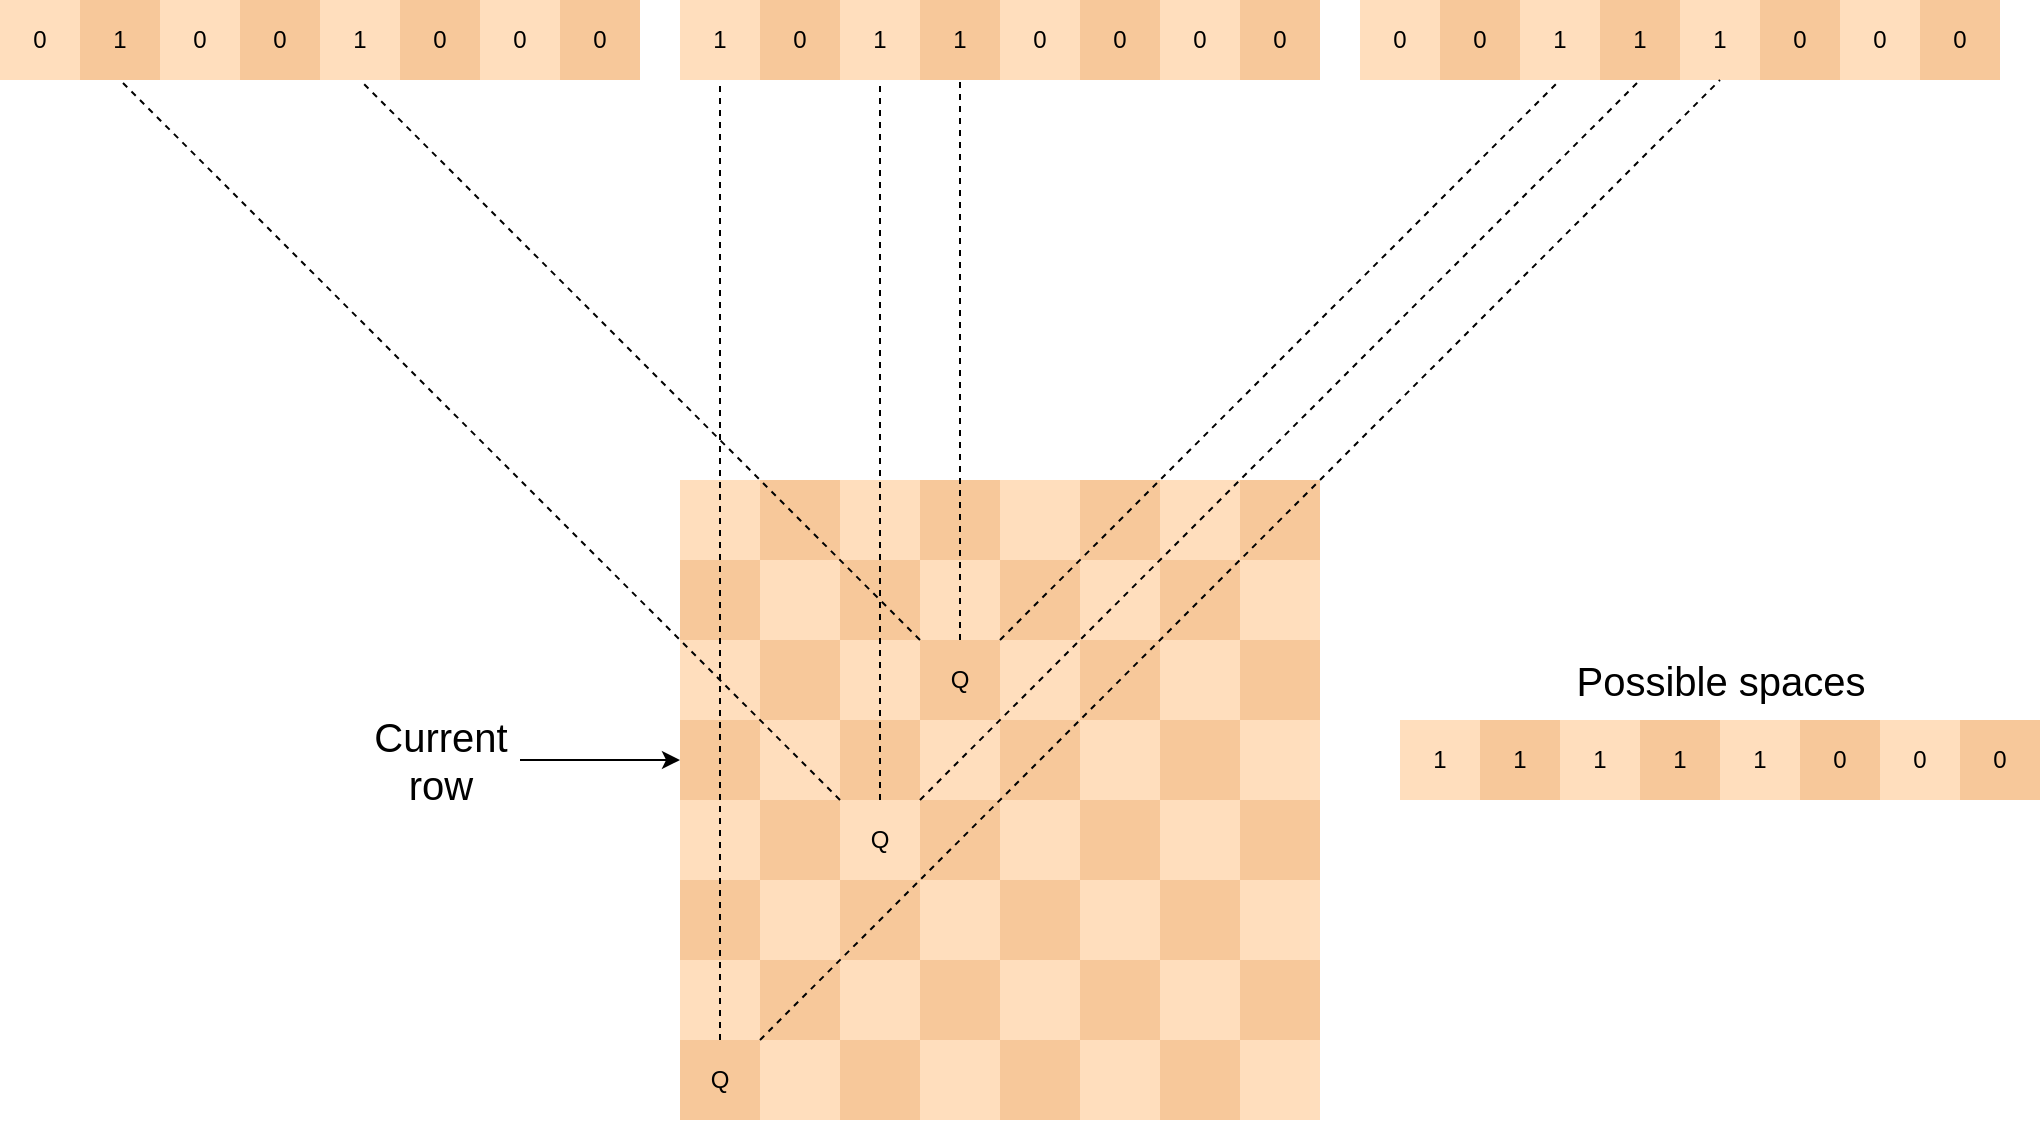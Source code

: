 <mxfile version="16.2.7" type="device"><diagram id="jOy9TuLMxsXDAs_lo-ei" name="Page-1"><mxGraphModel dx="1915" dy="743" grid="1" gridSize="10" guides="1" tooltips="1" connect="1" arrows="1" fold="1" page="1" pageScale="1" pageWidth="827" pageHeight="1169" math="0" shadow="0"><root><mxCell id="0"/><mxCell id="1" parent="0"/><mxCell id="B32gMjJL299NezM_RILg-1" value="" style="rounded=0;whiteSpace=wrap;html=1;fillColor=#FFDEBD;strokeColor=none;" vertex="1" parent="1"><mxGeometry x="200" y="240" width="40" height="40" as="geometry"/></mxCell><mxCell id="B32gMjJL299NezM_RILg-2" value="" style="rounded=0;whiteSpace=wrap;html=1;fillColor=#F7C89A;strokeColor=none;" vertex="1" parent="1"><mxGeometry x="240" y="240" width="40" height="40" as="geometry"/></mxCell><mxCell id="B32gMjJL299NezM_RILg-3" value="" style="rounded=0;whiteSpace=wrap;html=1;fillColor=#F7C89A;strokeColor=none;" vertex="1" parent="1"><mxGeometry x="200" y="280" width="40" height="40" as="geometry"/></mxCell><mxCell id="B32gMjJL299NezM_RILg-4" value="" style="rounded=0;whiteSpace=wrap;html=1;fillColor=#FFDEBD;strokeColor=none;" vertex="1" parent="1"><mxGeometry x="240" y="280" width="40" height="40" as="geometry"/></mxCell><mxCell id="B32gMjJL299NezM_RILg-9" value="" style="rounded=0;whiteSpace=wrap;html=1;fillColor=#FFDEBD;strokeColor=none;" vertex="1" parent="1"><mxGeometry x="280" y="240" width="40" height="40" as="geometry"/></mxCell><mxCell id="B32gMjJL299NezM_RILg-10" value="" style="rounded=0;whiteSpace=wrap;html=1;fillColor=#F7C89A;strokeColor=none;" vertex="1" parent="1"><mxGeometry x="320" y="240" width="40" height="40" as="geometry"/></mxCell><mxCell id="B32gMjJL299NezM_RILg-11" value="" style="rounded=0;whiteSpace=wrap;html=1;fillColor=#F7C89A;strokeColor=none;" vertex="1" parent="1"><mxGeometry x="280" y="280" width="40" height="40" as="geometry"/></mxCell><mxCell id="B32gMjJL299NezM_RILg-12" value="" style="rounded=0;whiteSpace=wrap;html=1;fillColor=#FFDEBD;strokeColor=none;" vertex="1" parent="1"><mxGeometry x="320" y="280" width="40" height="40" as="geometry"/></mxCell><mxCell id="B32gMjJL299NezM_RILg-13" value="" style="rounded=0;whiteSpace=wrap;html=1;fillColor=#FFDEBD;strokeColor=none;" vertex="1" parent="1"><mxGeometry x="200" y="320" width="40" height="40" as="geometry"/></mxCell><mxCell id="B32gMjJL299NezM_RILg-14" value="" style="rounded=0;whiteSpace=wrap;html=1;fillColor=#F7C89A;strokeColor=none;" vertex="1" parent="1"><mxGeometry x="240" y="320" width="40" height="40" as="geometry"/></mxCell><mxCell id="B32gMjJL299NezM_RILg-15" value="" style="rounded=0;whiteSpace=wrap;html=1;fillColor=#F7C89A;strokeColor=none;" vertex="1" parent="1"><mxGeometry x="200" y="360" width="40" height="40" as="geometry"/></mxCell><mxCell id="B32gMjJL299NezM_RILg-16" value="" style="rounded=0;whiteSpace=wrap;html=1;fillColor=#FFDEBD;strokeColor=none;" vertex="1" parent="1"><mxGeometry x="240" y="360" width="40" height="40" as="geometry"/></mxCell><mxCell id="B32gMjJL299NezM_RILg-17" value="" style="rounded=0;whiteSpace=wrap;html=1;fillColor=#FFDEBD;strokeColor=none;" vertex="1" parent="1"><mxGeometry x="280" y="320" width="40" height="40" as="geometry"/></mxCell><mxCell id="B32gMjJL299NezM_RILg-18" value="Q" style="rounded=0;whiteSpace=wrap;html=1;fillColor=#F7C89A;strokeColor=none;" vertex="1" parent="1"><mxGeometry x="320" y="320" width="40" height="40" as="geometry"/></mxCell><mxCell id="B32gMjJL299NezM_RILg-19" value="" style="rounded=0;whiteSpace=wrap;html=1;fillColor=#F7C89A;strokeColor=none;" vertex="1" parent="1"><mxGeometry x="280" y="360" width="40" height="40" as="geometry"/></mxCell><mxCell id="B32gMjJL299NezM_RILg-20" value="" style="rounded=0;whiteSpace=wrap;html=1;fillColor=#FFDEBD;strokeColor=none;" vertex="1" parent="1"><mxGeometry x="320" y="360" width="40" height="40" as="geometry"/></mxCell><mxCell id="B32gMjJL299NezM_RILg-69" value="" style="rounded=0;whiteSpace=wrap;html=1;fillColor=#FFDEBD;strokeColor=none;" vertex="1" parent="1"><mxGeometry x="360" y="240" width="40" height="40" as="geometry"/></mxCell><mxCell id="B32gMjJL299NezM_RILg-70" value="" style="rounded=0;whiteSpace=wrap;html=1;fillColor=#F7C89A;strokeColor=none;" vertex="1" parent="1"><mxGeometry x="400" y="240" width="40" height="40" as="geometry"/></mxCell><mxCell id="B32gMjJL299NezM_RILg-71" value="" style="rounded=0;whiteSpace=wrap;html=1;fillColor=#F7C89A;strokeColor=none;" vertex="1" parent="1"><mxGeometry x="360" y="280" width="40" height="40" as="geometry"/></mxCell><mxCell id="B32gMjJL299NezM_RILg-72" value="" style="rounded=0;whiteSpace=wrap;html=1;fillColor=#FFDEBD;strokeColor=none;" vertex="1" parent="1"><mxGeometry x="400" y="280" width="40" height="40" as="geometry"/></mxCell><mxCell id="B32gMjJL299NezM_RILg-73" value="" style="rounded=0;whiteSpace=wrap;html=1;fillColor=#FFDEBD;strokeColor=none;" vertex="1" parent="1"><mxGeometry x="440" y="240" width="40" height="40" as="geometry"/></mxCell><mxCell id="B32gMjJL299NezM_RILg-74" value="" style="rounded=0;whiteSpace=wrap;html=1;fillColor=#F7C89A;strokeColor=none;" vertex="1" parent="1"><mxGeometry x="480" y="240" width="40" height="40" as="geometry"/></mxCell><mxCell id="B32gMjJL299NezM_RILg-75" value="" style="rounded=0;whiteSpace=wrap;html=1;fillColor=#F7C89A;strokeColor=none;" vertex="1" parent="1"><mxGeometry x="440" y="280" width="40" height="40" as="geometry"/></mxCell><mxCell id="B32gMjJL299NezM_RILg-76" value="" style="rounded=0;whiteSpace=wrap;html=1;fillColor=#FFDEBD;strokeColor=none;" vertex="1" parent="1"><mxGeometry x="480" y="280" width="40" height="40" as="geometry"/></mxCell><mxCell id="B32gMjJL299NezM_RILg-77" value="" style="rounded=0;whiteSpace=wrap;html=1;fillColor=#FFDEBD;strokeColor=none;" vertex="1" parent="1"><mxGeometry x="360" y="320" width="40" height="40" as="geometry"/></mxCell><mxCell id="B32gMjJL299NezM_RILg-78" value="" style="rounded=0;whiteSpace=wrap;html=1;fillColor=#F7C89A;strokeColor=none;" vertex="1" parent="1"><mxGeometry x="400" y="320" width="40" height="40" as="geometry"/></mxCell><mxCell id="B32gMjJL299NezM_RILg-79" value="" style="rounded=0;whiteSpace=wrap;html=1;fillColor=#F7C89A;strokeColor=none;" vertex="1" parent="1"><mxGeometry x="360" y="360" width="40" height="40" as="geometry"/></mxCell><mxCell id="B32gMjJL299NezM_RILg-80" value="" style="rounded=0;whiteSpace=wrap;html=1;fillColor=#FFDEBD;strokeColor=none;" vertex="1" parent="1"><mxGeometry x="400" y="360" width="40" height="40" as="geometry"/></mxCell><mxCell id="B32gMjJL299NezM_RILg-81" value="" style="rounded=0;whiteSpace=wrap;html=1;fillColor=#FFDEBD;strokeColor=none;" vertex="1" parent="1"><mxGeometry x="440" y="320" width="40" height="40" as="geometry"/></mxCell><mxCell id="B32gMjJL299NezM_RILg-82" value="" style="rounded=0;whiteSpace=wrap;html=1;fillColor=#F7C89A;strokeColor=none;" vertex="1" parent="1"><mxGeometry x="480" y="320" width="40" height="40" as="geometry"/></mxCell><mxCell id="B32gMjJL299NezM_RILg-83" value="" style="rounded=0;whiteSpace=wrap;html=1;fillColor=#F7C89A;strokeColor=none;" vertex="1" parent="1"><mxGeometry x="440" y="360" width="40" height="40" as="geometry"/></mxCell><mxCell id="B32gMjJL299NezM_RILg-84" value="" style="rounded=0;whiteSpace=wrap;html=1;fillColor=#FFDEBD;strokeColor=none;" vertex="1" parent="1"><mxGeometry x="480" y="360" width="40" height="40" as="geometry"/></mxCell><mxCell id="B32gMjJL299NezM_RILg-85" value="" style="rounded=0;whiteSpace=wrap;html=1;fillColor=#FFDEBD;strokeColor=none;" vertex="1" parent="1"><mxGeometry x="200" y="400" width="40" height="40" as="geometry"/></mxCell><mxCell id="B32gMjJL299NezM_RILg-86" value="" style="rounded=0;whiteSpace=wrap;html=1;fillColor=#F7C89A;strokeColor=none;" vertex="1" parent="1"><mxGeometry x="240" y="400" width="40" height="40" as="geometry"/></mxCell><mxCell id="B32gMjJL299NezM_RILg-87" value="" style="rounded=0;whiteSpace=wrap;html=1;fillColor=#F7C89A;strokeColor=none;" vertex="1" parent="1"><mxGeometry x="200" y="440" width="40" height="40" as="geometry"/></mxCell><mxCell id="B32gMjJL299NezM_RILg-88" value="" style="rounded=0;whiteSpace=wrap;html=1;fillColor=#FFDEBD;strokeColor=none;" vertex="1" parent="1"><mxGeometry x="240" y="440" width="40" height="40" as="geometry"/></mxCell><mxCell id="B32gMjJL299NezM_RILg-89" value="Q" style="rounded=0;whiteSpace=wrap;html=1;fillColor=#FFDEBD;strokeColor=none;" vertex="1" parent="1"><mxGeometry x="280" y="400" width="40" height="40" as="geometry"/></mxCell><mxCell id="B32gMjJL299NezM_RILg-90" value="" style="rounded=0;whiteSpace=wrap;html=1;fillColor=#F7C89A;strokeColor=none;" vertex="1" parent="1"><mxGeometry x="320" y="400" width="40" height="40" as="geometry"/></mxCell><mxCell id="B32gMjJL299NezM_RILg-91" value="" style="rounded=0;whiteSpace=wrap;html=1;fillColor=#F7C89A;strokeColor=none;" vertex="1" parent="1"><mxGeometry x="280" y="440" width="40" height="40" as="geometry"/></mxCell><mxCell id="B32gMjJL299NezM_RILg-92" value="" style="rounded=0;whiteSpace=wrap;html=1;fillColor=#FFDEBD;strokeColor=none;" vertex="1" parent="1"><mxGeometry x="320" y="440" width="40" height="40" as="geometry"/></mxCell><mxCell id="B32gMjJL299NezM_RILg-93" value="" style="rounded=0;whiteSpace=wrap;html=1;fillColor=#FFDEBD;strokeColor=none;" vertex="1" parent="1"><mxGeometry x="200" y="480" width="40" height="40" as="geometry"/></mxCell><mxCell id="B32gMjJL299NezM_RILg-94" value="" style="rounded=0;whiteSpace=wrap;html=1;fillColor=#F7C89A;strokeColor=none;" vertex="1" parent="1"><mxGeometry x="240" y="480" width="40" height="40" as="geometry"/></mxCell><mxCell id="B32gMjJL299NezM_RILg-95" value="Q" style="rounded=0;whiteSpace=wrap;html=1;fillColor=#F7C89A;strokeColor=none;" vertex="1" parent="1"><mxGeometry x="200" y="520" width="40" height="40" as="geometry"/></mxCell><mxCell id="B32gMjJL299NezM_RILg-96" value="" style="rounded=0;whiteSpace=wrap;html=1;fillColor=#FFDEBD;strokeColor=none;" vertex="1" parent="1"><mxGeometry x="240" y="520" width="40" height="40" as="geometry"/></mxCell><mxCell id="B32gMjJL299NezM_RILg-97" value="" style="rounded=0;whiteSpace=wrap;html=1;fillColor=#FFDEBD;strokeColor=none;" vertex="1" parent="1"><mxGeometry x="280" y="480" width="40" height="40" as="geometry"/></mxCell><mxCell id="B32gMjJL299NezM_RILg-98" value="" style="rounded=0;whiteSpace=wrap;html=1;fillColor=#F7C89A;strokeColor=none;" vertex="1" parent="1"><mxGeometry x="320" y="480" width="40" height="40" as="geometry"/></mxCell><mxCell id="B32gMjJL299NezM_RILg-99" value="" style="rounded=0;whiteSpace=wrap;html=1;fillColor=#F7C89A;strokeColor=none;" vertex="1" parent="1"><mxGeometry x="280" y="520" width="40" height="40" as="geometry"/></mxCell><mxCell id="B32gMjJL299NezM_RILg-100" value="" style="rounded=0;whiteSpace=wrap;html=1;fillColor=#FFDEBD;strokeColor=none;" vertex="1" parent="1"><mxGeometry x="320" y="520" width="40" height="40" as="geometry"/></mxCell><mxCell id="B32gMjJL299NezM_RILg-101" value="" style="rounded=0;whiteSpace=wrap;html=1;fillColor=#FFDEBD;strokeColor=none;" vertex="1" parent="1"><mxGeometry x="360" y="400" width="40" height="40" as="geometry"/></mxCell><mxCell id="B32gMjJL299NezM_RILg-102" value="" style="rounded=0;whiteSpace=wrap;html=1;fillColor=#F7C89A;strokeColor=none;" vertex="1" parent="1"><mxGeometry x="400" y="400" width="40" height="40" as="geometry"/></mxCell><mxCell id="B32gMjJL299NezM_RILg-103" value="" style="rounded=0;whiteSpace=wrap;html=1;fillColor=#F7C89A;strokeColor=none;" vertex="1" parent="1"><mxGeometry x="360" y="440" width="40" height="40" as="geometry"/></mxCell><mxCell id="B32gMjJL299NezM_RILg-104" value="" style="rounded=0;whiteSpace=wrap;html=1;fillColor=#FFDEBD;strokeColor=none;" vertex="1" parent="1"><mxGeometry x="400" y="440" width="40" height="40" as="geometry"/></mxCell><mxCell id="B32gMjJL299NezM_RILg-105" value="" style="rounded=0;whiteSpace=wrap;html=1;fillColor=#FFDEBD;strokeColor=none;" vertex="1" parent="1"><mxGeometry x="440" y="400" width="40" height="40" as="geometry"/></mxCell><mxCell id="B32gMjJL299NezM_RILg-106" value="" style="rounded=0;whiteSpace=wrap;html=1;fillColor=#F7C89A;strokeColor=none;" vertex="1" parent="1"><mxGeometry x="480" y="400" width="40" height="40" as="geometry"/></mxCell><mxCell id="B32gMjJL299NezM_RILg-107" value="" style="rounded=0;whiteSpace=wrap;html=1;fillColor=#F7C89A;strokeColor=none;" vertex="1" parent="1"><mxGeometry x="440" y="440" width="40" height="40" as="geometry"/></mxCell><mxCell id="B32gMjJL299NezM_RILg-108" value="" style="rounded=0;whiteSpace=wrap;html=1;fillColor=#FFDEBD;strokeColor=none;" vertex="1" parent="1"><mxGeometry x="480" y="440" width="40" height="40" as="geometry"/></mxCell><mxCell id="B32gMjJL299NezM_RILg-109" value="" style="rounded=0;whiteSpace=wrap;html=1;fillColor=#FFDEBD;strokeColor=none;" vertex="1" parent="1"><mxGeometry x="360" y="480" width="40" height="40" as="geometry"/></mxCell><mxCell id="B32gMjJL299NezM_RILg-110" value="" style="rounded=0;whiteSpace=wrap;html=1;fillColor=#F7C89A;strokeColor=none;" vertex="1" parent="1"><mxGeometry x="400" y="480" width="40" height="40" as="geometry"/></mxCell><mxCell id="B32gMjJL299NezM_RILg-111" value="" style="rounded=0;whiteSpace=wrap;html=1;fillColor=#F7C89A;strokeColor=none;" vertex="1" parent="1"><mxGeometry x="360" y="520" width="40" height="40" as="geometry"/></mxCell><mxCell id="B32gMjJL299NezM_RILg-112" value="" style="rounded=0;whiteSpace=wrap;html=1;fillColor=#FFDEBD;strokeColor=none;" vertex="1" parent="1"><mxGeometry x="400" y="520" width="40" height="40" as="geometry"/></mxCell><mxCell id="B32gMjJL299NezM_RILg-113" value="" style="rounded=0;whiteSpace=wrap;html=1;fillColor=#FFDEBD;strokeColor=none;" vertex="1" parent="1"><mxGeometry x="440" y="480" width="40" height="40" as="geometry"/></mxCell><mxCell id="B32gMjJL299NezM_RILg-114" value="" style="rounded=0;whiteSpace=wrap;html=1;fillColor=#F7C89A;strokeColor=none;" vertex="1" parent="1"><mxGeometry x="480" y="480" width="40" height="40" as="geometry"/></mxCell><mxCell id="B32gMjJL299NezM_RILg-115" value="" style="rounded=0;whiteSpace=wrap;html=1;fillColor=#F7C89A;strokeColor=none;" vertex="1" parent="1"><mxGeometry x="440" y="520" width="40" height="40" as="geometry"/></mxCell><mxCell id="B32gMjJL299NezM_RILg-116" value="" style="rounded=0;whiteSpace=wrap;html=1;fillColor=#FFDEBD;strokeColor=none;" vertex="1" parent="1"><mxGeometry x="480" y="520" width="40" height="40" as="geometry"/></mxCell><mxCell id="B32gMjJL299NezM_RILg-119" value="1" style="rounded=0;whiteSpace=wrap;html=1;fillColor=#FFDEBD;strokeColor=none;" vertex="1" parent="1"><mxGeometry x="200" width="40" height="40" as="geometry"/></mxCell><mxCell id="B32gMjJL299NezM_RILg-120" value="0" style="rounded=0;whiteSpace=wrap;html=1;fillColor=#F7C89A;strokeColor=none;" vertex="1" parent="1"><mxGeometry x="240" width="40" height="40" as="geometry"/></mxCell><mxCell id="B32gMjJL299NezM_RILg-121" value="1" style="rounded=0;whiteSpace=wrap;html=1;fillColor=#FFDEBD;strokeColor=none;" vertex="1" parent="1"><mxGeometry x="280" width="40" height="40" as="geometry"/></mxCell><mxCell id="B32gMjJL299NezM_RILg-122" value="1" style="rounded=0;whiteSpace=wrap;html=1;fillColor=#F7C89A;strokeColor=none;" vertex="1" parent="1"><mxGeometry x="320" width="40" height="40" as="geometry"/></mxCell><mxCell id="B32gMjJL299NezM_RILg-123" value="0" style="rounded=0;whiteSpace=wrap;html=1;fillColor=#FFDEBD;strokeColor=none;" vertex="1" parent="1"><mxGeometry x="360" width="40" height="40" as="geometry"/></mxCell><mxCell id="B32gMjJL299NezM_RILg-124" value="0" style="rounded=0;whiteSpace=wrap;html=1;fillColor=#F7C89A;strokeColor=none;" vertex="1" parent="1"><mxGeometry x="400" width="40" height="40" as="geometry"/></mxCell><mxCell id="B32gMjJL299NezM_RILg-125" value="0" style="rounded=0;whiteSpace=wrap;html=1;fillColor=#FFDEBD;strokeColor=none;" vertex="1" parent="1"><mxGeometry x="440" width="40" height="40" as="geometry"/></mxCell><mxCell id="B32gMjJL299NezM_RILg-126" value="0" style="rounded=0;whiteSpace=wrap;html=1;fillColor=#F7C89A;strokeColor=none;" vertex="1" parent="1"><mxGeometry x="480" width="40" height="40" as="geometry"/></mxCell><mxCell id="B32gMjJL299NezM_RILg-127" value="0" style="rounded=0;whiteSpace=wrap;html=1;fillColor=#FFDEBD;strokeColor=none;" vertex="1" parent="1"><mxGeometry x="540" width="40" height="40" as="geometry"/></mxCell><mxCell id="B32gMjJL299NezM_RILg-128" value="0" style="rounded=0;whiteSpace=wrap;html=1;fillColor=#F7C89A;strokeColor=none;" vertex="1" parent="1"><mxGeometry x="580" width="40" height="40" as="geometry"/></mxCell><mxCell id="B32gMjJL299NezM_RILg-129" value="1" style="rounded=0;whiteSpace=wrap;html=1;fillColor=#FFDEBD;strokeColor=none;" vertex="1" parent="1"><mxGeometry x="620" width="40" height="40" as="geometry"/></mxCell><mxCell id="B32gMjJL299NezM_RILg-130" value="1" style="rounded=0;whiteSpace=wrap;html=1;fillColor=#F7C89A;strokeColor=none;" vertex="1" parent="1"><mxGeometry x="660" width="40" height="40" as="geometry"/></mxCell><mxCell id="B32gMjJL299NezM_RILg-131" value="1" style="rounded=0;whiteSpace=wrap;html=1;fillColor=#FFDEBD;strokeColor=none;" vertex="1" parent="1"><mxGeometry x="700" width="40" height="40" as="geometry"/></mxCell><mxCell id="B32gMjJL299NezM_RILg-132" value="0" style="rounded=0;whiteSpace=wrap;html=1;fillColor=#F7C89A;strokeColor=none;" vertex="1" parent="1"><mxGeometry x="740" width="40" height="40" as="geometry"/></mxCell><mxCell id="B32gMjJL299NezM_RILg-133" value="0" style="rounded=0;whiteSpace=wrap;html=1;fillColor=#FFDEBD;strokeColor=none;" vertex="1" parent="1"><mxGeometry x="780" width="40" height="40" as="geometry"/></mxCell><mxCell id="B32gMjJL299NezM_RILg-134" value="0" style="rounded=0;whiteSpace=wrap;html=1;fillColor=#F7C89A;strokeColor=none;" vertex="1" parent="1"><mxGeometry x="820" width="40" height="40" as="geometry"/></mxCell><mxCell id="B32gMjJL299NezM_RILg-135" value="0" style="rounded=0;whiteSpace=wrap;html=1;fillColor=#FFDEBD;strokeColor=none;" vertex="1" parent="1"><mxGeometry x="-140" width="40" height="40" as="geometry"/></mxCell><mxCell id="B32gMjJL299NezM_RILg-136" value="1" style="rounded=0;whiteSpace=wrap;html=1;fillColor=#F7C89A;strokeColor=none;" vertex="1" parent="1"><mxGeometry x="-100" width="40" height="40" as="geometry"/></mxCell><mxCell id="B32gMjJL299NezM_RILg-137" value="0" style="rounded=0;whiteSpace=wrap;html=1;fillColor=#FFDEBD;strokeColor=none;" vertex="1" parent="1"><mxGeometry x="-60" width="40" height="40" as="geometry"/></mxCell><mxCell id="B32gMjJL299NezM_RILg-138" value="0" style="rounded=0;whiteSpace=wrap;html=1;fillColor=#F7C89A;strokeColor=none;" vertex="1" parent="1"><mxGeometry x="-20" width="40" height="40" as="geometry"/></mxCell><mxCell id="B32gMjJL299NezM_RILg-139" value="1" style="rounded=0;whiteSpace=wrap;html=1;fillColor=#FFDEBD;strokeColor=none;" vertex="1" parent="1"><mxGeometry x="20" width="40" height="40" as="geometry"/></mxCell><mxCell id="B32gMjJL299NezM_RILg-140" value="0" style="rounded=0;whiteSpace=wrap;html=1;fillColor=#F7C89A;strokeColor=none;" vertex="1" parent="1"><mxGeometry x="60" width="40" height="40" as="geometry"/></mxCell><mxCell id="B32gMjJL299NezM_RILg-141" value="0" style="rounded=0;whiteSpace=wrap;html=1;fillColor=#FFDEBD;strokeColor=none;" vertex="1" parent="1"><mxGeometry x="100" width="40" height="40" as="geometry"/></mxCell><mxCell id="B32gMjJL299NezM_RILg-142" value="0" style="rounded=0;whiteSpace=wrap;html=1;fillColor=#F7C89A;strokeColor=none;" vertex="1" parent="1"><mxGeometry x="140" width="40" height="40" as="geometry"/></mxCell><mxCell id="B32gMjJL299NezM_RILg-147" value="" style="endArrow=none;dashed=1;html=1;rounded=0;entryX=0.5;entryY=1;entryDx=0;entryDy=0;exitX=0.5;exitY=0;exitDx=0;exitDy=0;" edge="1" parent="1" source="B32gMjJL299NezM_RILg-95" target="B32gMjJL299NezM_RILg-119"><mxGeometry width="50" height="50" relative="1" as="geometry"><mxPoint x="370" y="230" as="sourcePoint"/><mxPoint x="420" y="180" as="targetPoint"/></mxGeometry></mxCell><mxCell id="B32gMjJL299NezM_RILg-148" value="" style="endArrow=none;dashed=1;html=1;rounded=0;exitX=0;exitY=0;exitDx=0;exitDy=0;entryX=0.5;entryY=1;entryDx=0;entryDy=0;" edge="1" parent="1" source="B32gMjJL299NezM_RILg-96" target="B32gMjJL299NezM_RILg-131"><mxGeometry width="50" height="50" relative="1" as="geometry"><mxPoint x="370" y="230" as="sourcePoint"/><mxPoint x="420" y="180" as="targetPoint"/></mxGeometry></mxCell><mxCell id="B32gMjJL299NezM_RILg-152" value="" style="endArrow=none;dashed=1;html=1;rounded=0;exitX=0;exitY=0;exitDx=0;exitDy=0;entryX=0.5;entryY=1;entryDx=0;entryDy=0;" edge="1" parent="1" source="B32gMjJL299NezM_RILg-89" target="B32gMjJL299NezM_RILg-136"><mxGeometry width="50" height="50" relative="1" as="geometry"><mxPoint x="270" y="190" as="sourcePoint"/><mxPoint x="320" y="140" as="targetPoint"/></mxGeometry></mxCell><mxCell id="B32gMjJL299NezM_RILg-153" value="" style="endArrow=none;dashed=1;html=1;rounded=0;exitX=0.5;exitY=0;exitDx=0;exitDy=0;entryX=0.5;entryY=1;entryDx=0;entryDy=0;" edge="1" parent="1" source="B32gMjJL299NezM_RILg-89" target="B32gMjJL299NezM_RILg-121"><mxGeometry width="50" height="50" relative="1" as="geometry"><mxPoint x="270" y="190" as="sourcePoint"/><mxPoint x="320" y="140" as="targetPoint"/></mxGeometry></mxCell><mxCell id="B32gMjJL299NezM_RILg-154" value="" style="endArrow=none;dashed=1;html=1;rounded=0;exitX=0;exitY=1;exitDx=0;exitDy=0;" edge="1" parent="1" source="B32gMjJL299NezM_RILg-20"><mxGeometry width="50" height="50" relative="1" as="geometry"><mxPoint x="270" y="190" as="sourcePoint"/><mxPoint x="680" y="40" as="targetPoint"/></mxGeometry></mxCell><mxCell id="B32gMjJL299NezM_RILg-163" value="" style="endArrow=classic;html=1;rounded=0;entryX=0;entryY=0.5;entryDx=0;entryDy=0;" edge="1" parent="1" target="B32gMjJL299NezM_RILg-15"><mxGeometry width="50" height="50" relative="1" as="geometry"><mxPoint x="120" y="380" as="sourcePoint"/><mxPoint x="400" y="250" as="targetPoint"/></mxGeometry></mxCell><mxCell id="B32gMjJL299NezM_RILg-164" value="&lt;font style=&quot;font-size: 20px&quot;&gt;Current&lt;br&gt;row&lt;/font&gt;" style="text;html=1;align=center;verticalAlign=middle;resizable=0;points=[];autosize=1;strokeColor=none;fillColor=none;" vertex="1" parent="1"><mxGeometry x="40" y="360" width="80" height="40" as="geometry"/></mxCell><mxCell id="B32gMjJL299NezM_RILg-165" value="" style="endArrow=none;dashed=1;html=1;rounded=0;fontSize=20;exitX=0;exitY=1;exitDx=0;exitDy=0;entryX=0.5;entryY=1;entryDx=0;entryDy=0;" edge="1" parent="1" source="B32gMjJL299NezM_RILg-12" target="B32gMjJL299NezM_RILg-139"><mxGeometry width="50" height="50" relative="1" as="geometry"><mxPoint x="350" y="280" as="sourcePoint"/><mxPoint x="400" y="230" as="targetPoint"/></mxGeometry></mxCell><mxCell id="B32gMjJL299NezM_RILg-166" value="" style="endArrow=none;dashed=1;html=1;rounded=0;fontSize=20;exitX=0.5;exitY=1;exitDx=0;exitDy=0;entryX=0.5;entryY=1;entryDx=0;entryDy=0;" edge="1" parent="1" source="B32gMjJL299NezM_RILg-12" target="B32gMjJL299NezM_RILg-122"><mxGeometry width="50" height="50" relative="1" as="geometry"><mxPoint x="350" y="280" as="sourcePoint"/><mxPoint x="400" y="230" as="targetPoint"/></mxGeometry></mxCell><mxCell id="B32gMjJL299NezM_RILg-168" value="" style="endArrow=none;dashed=1;html=1;rounded=0;fontSize=20;exitX=0;exitY=1;exitDx=0;exitDy=0;entryX=0.5;entryY=1;entryDx=0;entryDy=0;" edge="1" parent="1" source="B32gMjJL299NezM_RILg-71" target="B32gMjJL299NezM_RILg-129"><mxGeometry width="50" height="50" relative="1" as="geometry"><mxPoint x="350" y="280" as="sourcePoint"/><mxPoint x="400" y="230" as="targetPoint"/></mxGeometry></mxCell><mxCell id="B32gMjJL299NezM_RILg-169" value="1" style="rounded=0;whiteSpace=wrap;html=1;fillColor=#FFDEBD;strokeColor=none;" vertex="1" parent="1"><mxGeometry x="560" y="360" width="40" height="40" as="geometry"/></mxCell><mxCell id="B32gMjJL299NezM_RILg-170" value="1" style="rounded=0;whiteSpace=wrap;html=1;fillColor=#F7C89A;strokeColor=none;" vertex="1" parent="1"><mxGeometry x="600" y="360" width="40" height="40" as="geometry"/></mxCell><mxCell id="B32gMjJL299NezM_RILg-171" value="1" style="rounded=0;whiteSpace=wrap;html=1;fillColor=#FFDEBD;strokeColor=none;" vertex="1" parent="1"><mxGeometry x="640" y="360" width="40" height="40" as="geometry"/></mxCell><mxCell id="B32gMjJL299NezM_RILg-172" value="1" style="rounded=0;whiteSpace=wrap;html=1;fillColor=#F7C89A;strokeColor=none;" vertex="1" parent="1"><mxGeometry x="680" y="360" width="40" height="40" as="geometry"/></mxCell><mxCell id="B32gMjJL299NezM_RILg-173" value="1" style="rounded=0;whiteSpace=wrap;html=1;fillColor=#FFDEBD;strokeColor=none;" vertex="1" parent="1"><mxGeometry x="720" y="360" width="40" height="40" as="geometry"/></mxCell><mxCell id="B32gMjJL299NezM_RILg-174" value="0" style="rounded=0;whiteSpace=wrap;html=1;fillColor=#F7C89A;strokeColor=none;" vertex="1" parent="1"><mxGeometry x="760" y="360" width="40" height="40" as="geometry"/></mxCell><mxCell id="B32gMjJL299NezM_RILg-175" value="0" style="rounded=0;whiteSpace=wrap;html=1;fillColor=#FFDEBD;strokeColor=none;" vertex="1" parent="1"><mxGeometry x="800" y="360" width="40" height="40" as="geometry"/></mxCell><mxCell id="B32gMjJL299NezM_RILg-176" value="0" style="rounded=0;whiteSpace=wrap;html=1;fillColor=#F7C89A;strokeColor=none;" vertex="1" parent="1"><mxGeometry x="840" y="360" width="40" height="40" as="geometry"/></mxCell><mxCell id="B32gMjJL299NezM_RILg-178" value="&lt;span style=&quot;font-size: 20px&quot;&gt;Possible spaces&lt;/span&gt;" style="text;html=1;align=center;verticalAlign=middle;resizable=0;points=[];autosize=1;strokeColor=none;fillColor=none;" vertex="1" parent="1"><mxGeometry x="640" y="330" width="160" height="20" as="geometry"/></mxCell></root></mxGraphModel></diagram></mxfile>
